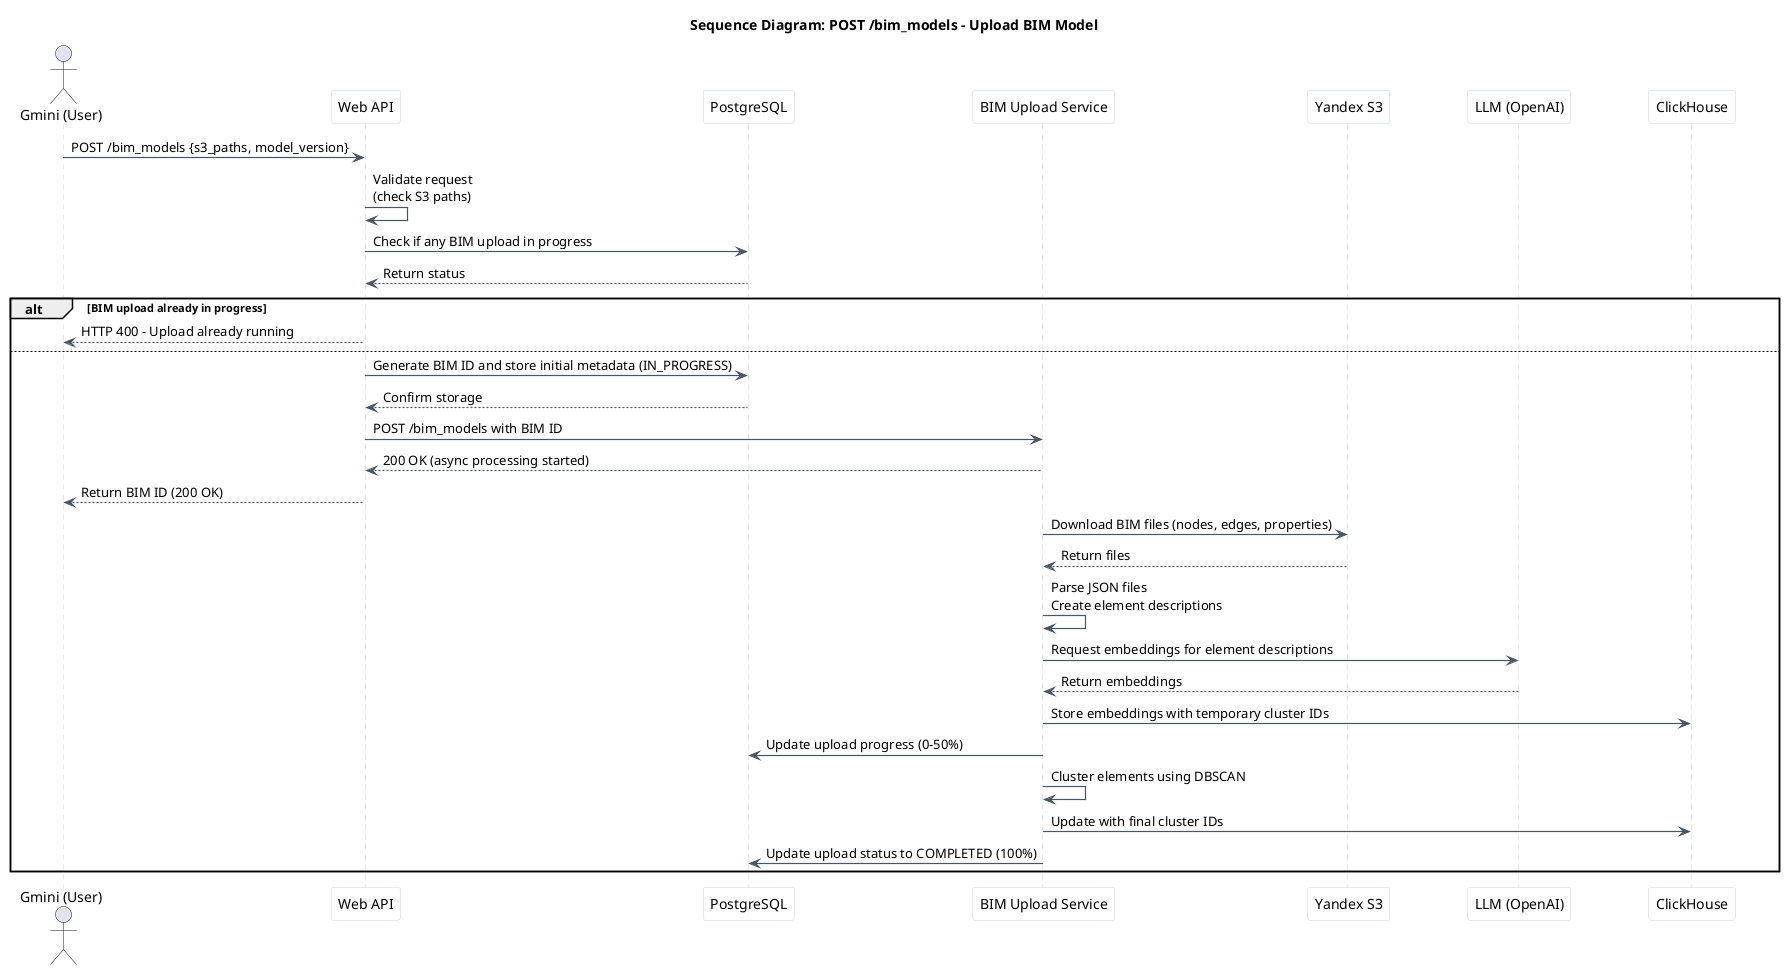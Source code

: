 @startuml
skinparam linetype ortho
skinparam ArrowThickness 1.2
skinparam ParticipantPadding 34
skinparam BoxPadding 22
skinparam ResponseMessageBelowArrow true
skinparam shadowing false
skinparam ArrowColor #475569
skinparam sequence {
  LifeLineBorderColor #CBD5E1
  ParticipantBackgroundColor #FFFFFF
  ParticipantBorderColor #CBD5E1
}

title Sequence Diagram: POST /bim_models - Upload BIM Model

actor "Gmini (User)" as gmini_user
participant "Web API" as web_api
participant "PostgreSQL" as postgres
participant "BIM Upload Service" as bim_upload
participant "Yandex S3" as s3
participant "LLM (OpenAI)" as openai
participant "ClickHouse" as clickhouse

gmini_user -> web_api: POST /bim_models {s3_paths, model_version}
web_api -> web_api: Validate request\n(check S3 paths)
web_api -> postgres: Check if any BIM upload in progress
postgres --> web_api: Return status

alt BIM upload already in progress
web_api --> gmini_user: HTTP 400 - Upload already running
else
    web_api -> postgres: Generate BIM ID and store initial metadata (IN_PROGRESS)
    postgres --> web_api: Confirm storage
    web_api -> bim_upload: POST /bim_models with BIM ID
    bim_upload --> web_api: 200 OK (async processing started)
web_api --> gmini_user: Return BIM ID (200 OK)
    
    bim_upload -> s3: Download BIM files (nodes, edges, properties)
    s3 --> bim_upload: Return files
    bim_upload -> bim_upload: Parse JSON files\nCreate element descriptions
    bim_upload -> openai: Request embeddings for element descriptions
    openai --> bim_upload: Return embeddings
    bim_upload -> clickhouse: Store embeddings with temporary cluster IDs
    bim_upload -> postgres: Update upload progress (0-50%)
    bim_upload -> bim_upload: Cluster elements using DBSCAN
    bim_upload -> clickhouse: Update with final cluster IDs
    bim_upload -> postgres: Update upload status to COMPLETED (100%)
end

@enduml
